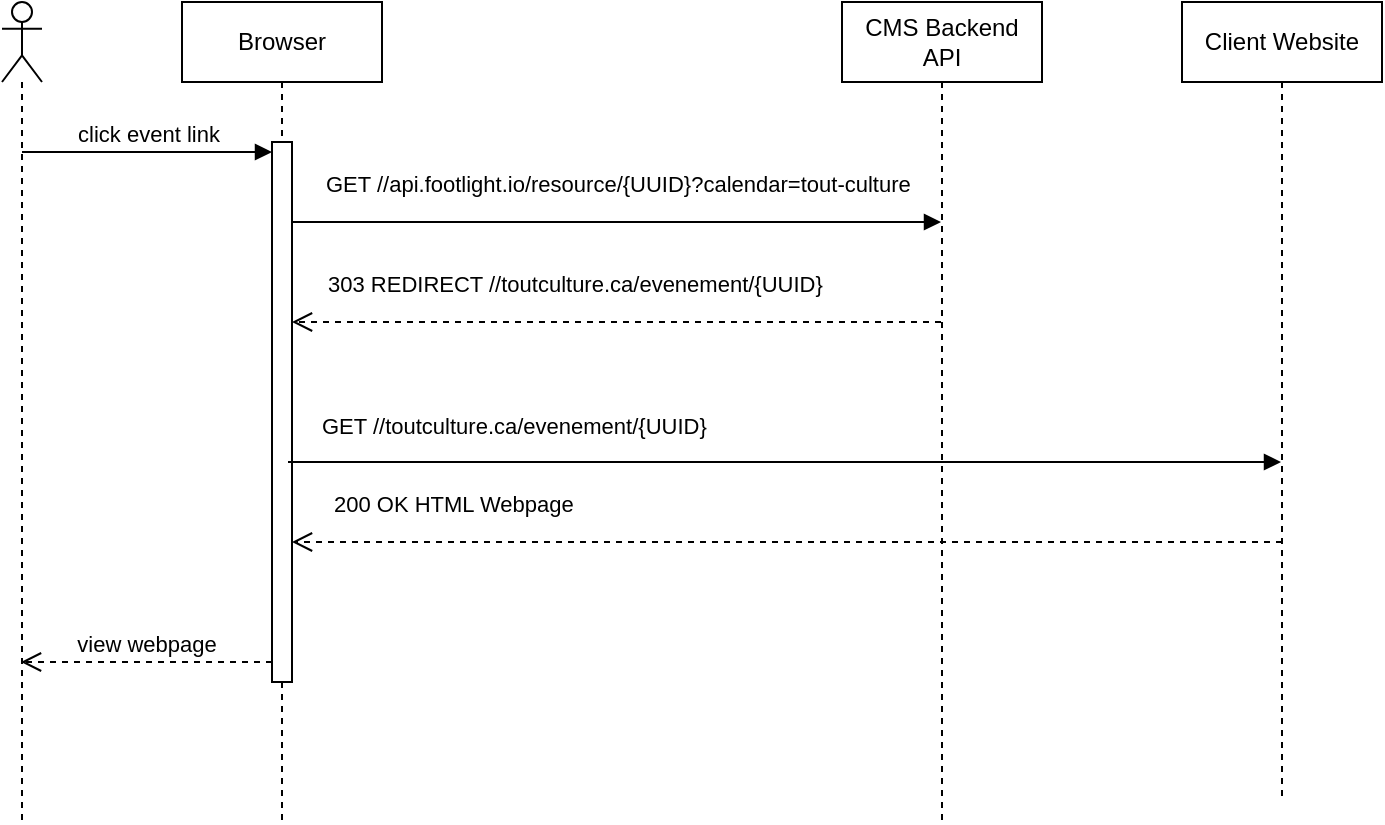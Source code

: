 <mxfile version="24.4.1" type="github">
  <diagram name="Page-1" id="C6yEUAlt5K05PQXQP3jS">
    <mxGraphModel dx="1149" dy="765" grid="1" gridSize="10" guides="1" tooltips="1" connect="1" arrows="1" fold="1" page="1" pageScale="1" pageWidth="850" pageHeight="1100" math="0" shadow="0">
      <root>
        <mxCell id="0" />
        <mxCell id="1" parent="0" />
        <mxCell id="eeJ4Tpy6JcS0nw0dHXFJ-2" value="click event link" style="html=1;verticalAlign=bottom;endArrow=block;curved=0;rounded=0;entryX=0;entryY=0;entryDx=0;entryDy=5;" parent="1" target="eeJ4Tpy6JcS0nw0dHXFJ-1" edge="1">
          <mxGeometry relative="1" as="geometry">
            <mxPoint x="70" y="185" as="sourcePoint" />
          </mxGeometry>
        </mxCell>
        <mxCell id="eeJ4Tpy6JcS0nw0dHXFJ-3" value="view webpage" style="html=1;verticalAlign=bottom;endArrow=open;dashed=1;endSize=8;curved=0;rounded=0;" parent="1" edge="1">
          <mxGeometry relative="1" as="geometry">
            <mxPoint x="69.5" y="440" as="targetPoint" />
            <mxPoint x="195" y="440" as="sourcePoint" />
            <Array as="points">
              <mxPoint x="100" y="440" />
            </Array>
          </mxGeometry>
        </mxCell>
        <mxCell id="eeJ4Tpy6JcS0nw0dHXFJ-4" value="" style="shape=umlLifeline;perimeter=lifelinePerimeter;whiteSpace=wrap;html=1;container=1;dropTarget=0;collapsible=0;recursiveResize=0;outlineConnect=0;portConstraint=eastwest;newEdgeStyle={&quot;curved&quot;:0,&quot;rounded&quot;:0};participant=umlActor;" parent="1" vertex="1">
          <mxGeometry x="60" y="110" width="20" height="410" as="geometry" />
        </mxCell>
        <mxCell id="eeJ4Tpy6JcS0nw0dHXFJ-6" value="Browser" style="shape=umlLifeline;perimeter=lifelinePerimeter;whiteSpace=wrap;html=1;container=1;dropTarget=0;collapsible=0;recursiveResize=0;outlineConnect=0;portConstraint=eastwest;newEdgeStyle={&quot;curved&quot;:0,&quot;rounded&quot;:0};" parent="1" vertex="1">
          <mxGeometry x="150" y="110" width="100" height="410" as="geometry" />
        </mxCell>
        <mxCell id="eeJ4Tpy6JcS0nw0dHXFJ-1" value="" style="html=1;points=[[0,0,0,0,5],[0,1,0,0,-5],[1,0,0,0,5],[1,1,0,0,-5]];perimeter=orthogonalPerimeter;outlineConnect=0;targetShapes=umlLifeline;portConstraint=eastwest;newEdgeStyle={&quot;curved&quot;:0,&quot;rounded&quot;:0};" parent="eeJ4Tpy6JcS0nw0dHXFJ-6" vertex="1">
          <mxGeometry x="45" y="70" width="10" height="270" as="geometry" />
        </mxCell>
        <mxCell id="eeJ4Tpy6JcS0nw0dHXFJ-7" value="CMS Backend API" style="shape=umlLifeline;perimeter=lifelinePerimeter;whiteSpace=wrap;html=1;container=1;dropTarget=0;collapsible=0;recursiveResize=0;outlineConnect=0;portConstraint=eastwest;newEdgeStyle={&quot;curved&quot;:0,&quot;rounded&quot;:0};" parent="1" vertex="1">
          <mxGeometry x="480" y="110" width="100" height="410" as="geometry" />
        </mxCell>
        <mxCell id="eeJ4Tpy6JcS0nw0dHXFJ-10" value="Client Website" style="shape=umlLifeline;perimeter=lifelinePerimeter;whiteSpace=wrap;html=1;container=1;dropTarget=0;collapsible=0;recursiveResize=0;outlineConnect=0;portConstraint=eastwest;newEdgeStyle={&quot;curved&quot;:0,&quot;rounded&quot;:0};" parent="1" vertex="1">
          <mxGeometry x="650" y="110" width="100" height="400" as="geometry" />
        </mxCell>
        <mxCell id="eeJ4Tpy6JcS0nw0dHXFJ-12" value="303 REDIRECT //toutculture.ca/evenement/{UUID}&amp;nbsp;" style="html=1;verticalAlign=bottom;endArrow=open;dashed=1;endSize=8;curved=0;rounded=0;align=left;" parent="1" edge="1">
          <mxGeometry x="0.908" y="-10" relative="1" as="geometry">
            <mxPoint x="205" y="270" as="targetPoint" />
            <mxPoint x="529.5" y="270" as="sourcePoint" />
            <mxPoint x="1" as="offset" />
          </mxGeometry>
        </mxCell>
        <mxCell id="eeJ4Tpy6JcS0nw0dHXFJ-19" value="GET //toutculture.ca/evenement/{UUID}" style="html=1;verticalAlign=bottom;endArrow=block;curved=0;rounded=0;align=left;" parent="1" edge="1">
          <mxGeometry x="-0.939" y="10" relative="1" as="geometry">
            <mxPoint x="203" y="340" as="sourcePoint" />
            <mxPoint x="699.5" y="340" as="targetPoint" />
            <mxPoint y="1" as="offset" />
          </mxGeometry>
        </mxCell>
        <mxCell id="eeJ4Tpy6JcS0nw0dHXFJ-11" value="GET //api.footlight.io/resource/{UUID}?calendar=tout-culture" style="html=1;verticalAlign=bottom;endArrow=block;curved=0;rounded=0;align=left;" parent="1" edge="1">
          <mxGeometry x="-0.908" y="10" relative="1" as="geometry">
            <mxPoint x="205" y="220" as="sourcePoint" />
            <mxPoint x="529.5" y="220" as="targetPoint" />
            <mxPoint as="offset" />
          </mxGeometry>
        </mxCell>
        <mxCell id="eeJ4Tpy6JcS0nw0dHXFJ-20" value="200 OK HTML Webpage" style="html=1;verticalAlign=bottom;endArrow=open;dashed=1;endSize=8;curved=0;rounded=0;align=left;" parent="1" target="eeJ4Tpy6JcS0nw0dHXFJ-1" edge="1">
          <mxGeometry x="0.927" y="-10" relative="1" as="geometry">
            <mxPoint x="310" y="380" as="targetPoint" />
            <mxPoint x="700" y="380" as="sourcePoint" />
            <mxPoint x="1" as="offset" />
          </mxGeometry>
        </mxCell>
      </root>
    </mxGraphModel>
  </diagram>
</mxfile>
